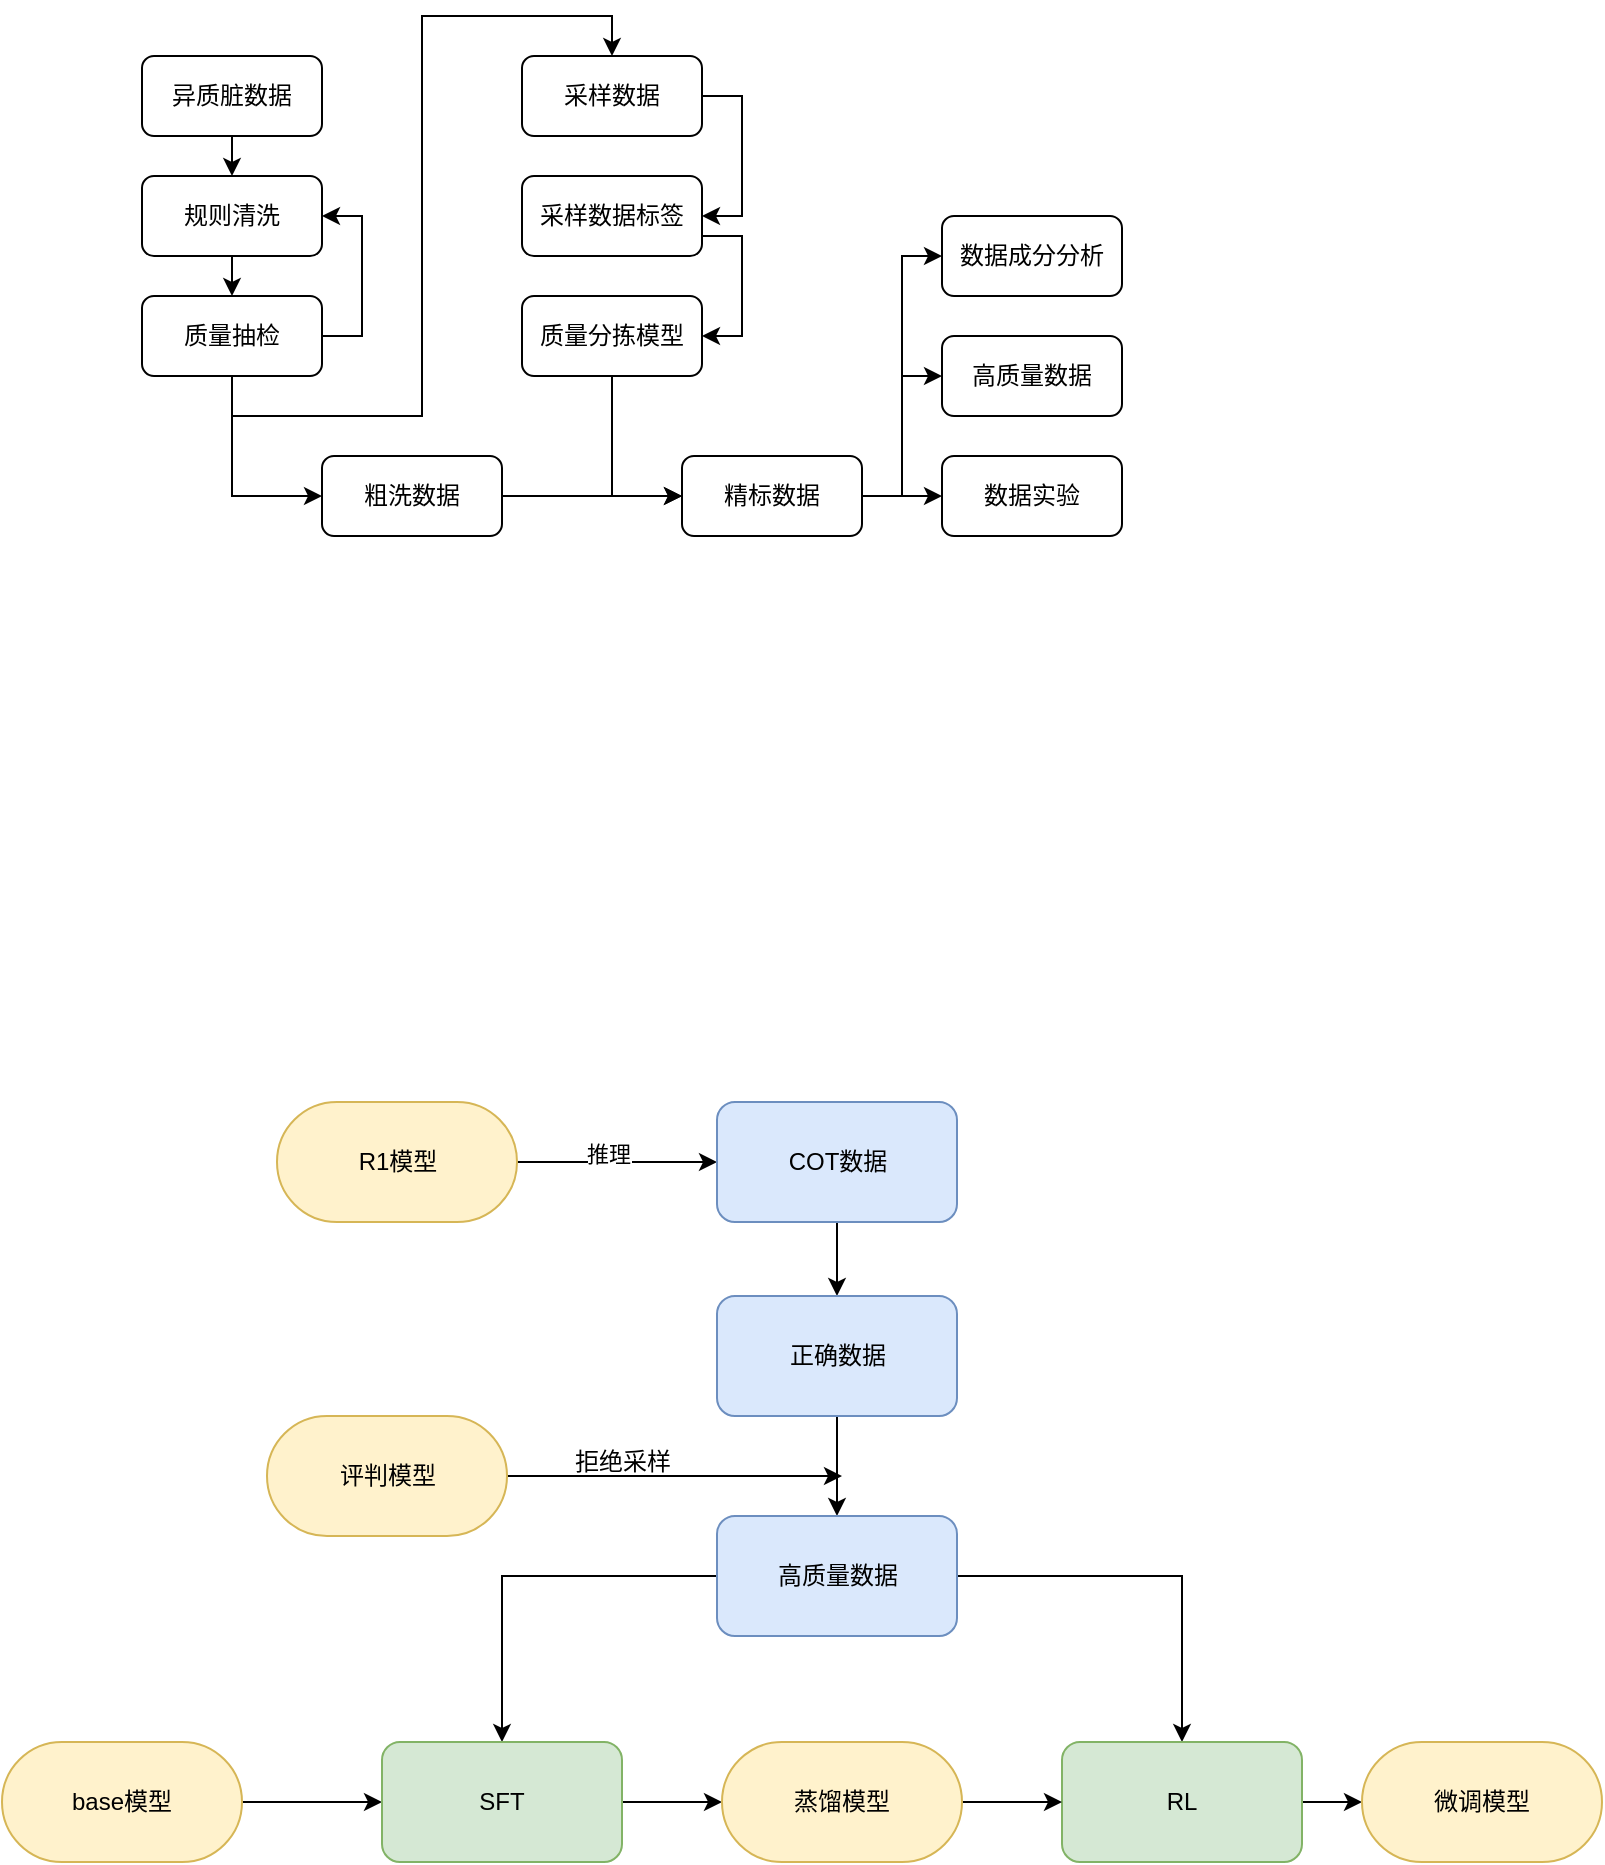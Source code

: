 <mxfile version="27.0.4">
  <diagram name="第 1 页" id="XSMXOZ8_Aq7owZjUp6Sq">
    <mxGraphModel dx="1554" dy="862" grid="0" gridSize="10" guides="1" tooltips="1" connect="1" arrows="1" fold="1" page="1" pageScale="1" pageWidth="827" pageHeight="1169" math="0" shadow="0">
      <root>
        <mxCell id="0" />
        <mxCell id="1" parent="0" />
        <mxCell id="MrBZPx8XThcq10ZSCv4b-15" style="edgeStyle=orthogonalEdgeStyle;rounded=0;orthogonalLoop=1;jettySize=auto;html=1;exitX=0.5;exitY=1;exitDx=0;exitDy=0;entryX=0.5;entryY=0;entryDx=0;entryDy=0;" parent="1" source="MrBZPx8XThcq10ZSCv4b-1" target="MrBZPx8XThcq10ZSCv4b-4" edge="1">
          <mxGeometry relative="1" as="geometry" />
        </mxCell>
        <mxCell id="MrBZPx8XThcq10ZSCv4b-1" value="异质脏数据" style="rounded=1;whiteSpace=wrap;html=1;" parent="1" vertex="1">
          <mxGeometry x="80" y="40" width="90" height="40" as="geometry" />
        </mxCell>
        <mxCell id="MrBZPx8XThcq10ZSCv4b-16" style="edgeStyle=orthogonalEdgeStyle;rounded=0;orthogonalLoop=1;jettySize=auto;html=1;exitX=0.5;exitY=1;exitDx=0;exitDy=0;entryX=0.5;entryY=0;entryDx=0;entryDy=0;" parent="1" source="MrBZPx8XThcq10ZSCv4b-4" target="MrBZPx8XThcq10ZSCv4b-5" edge="1">
          <mxGeometry relative="1" as="geometry" />
        </mxCell>
        <mxCell id="MrBZPx8XThcq10ZSCv4b-4" value="规则清洗" style="rounded=1;whiteSpace=wrap;html=1;" parent="1" vertex="1">
          <mxGeometry x="80" y="100" width="90" height="40" as="geometry" />
        </mxCell>
        <mxCell id="MrBZPx8XThcq10ZSCv4b-14" style="edgeStyle=orthogonalEdgeStyle;rounded=0;orthogonalLoop=1;jettySize=auto;html=1;exitX=1;exitY=0.5;exitDx=0;exitDy=0;entryX=1;entryY=0.5;entryDx=0;entryDy=0;" parent="1" source="MrBZPx8XThcq10ZSCv4b-5" target="MrBZPx8XThcq10ZSCv4b-4" edge="1">
          <mxGeometry relative="1" as="geometry" />
        </mxCell>
        <mxCell id="MrBZPx8XThcq10ZSCv4b-17" style="edgeStyle=orthogonalEdgeStyle;rounded=0;orthogonalLoop=1;jettySize=auto;html=1;exitX=0.5;exitY=1;exitDx=0;exitDy=0;entryX=0;entryY=0.5;entryDx=0;entryDy=0;" parent="1" source="MrBZPx8XThcq10ZSCv4b-5" target="MrBZPx8XThcq10ZSCv4b-9" edge="1">
          <mxGeometry relative="1" as="geometry" />
        </mxCell>
        <mxCell id="MrBZPx8XThcq10ZSCv4b-19" style="edgeStyle=orthogonalEdgeStyle;rounded=0;orthogonalLoop=1;jettySize=auto;html=1;exitX=0.5;exitY=1;exitDx=0;exitDy=0;entryX=0.5;entryY=0;entryDx=0;entryDy=0;" parent="1" source="MrBZPx8XThcq10ZSCv4b-5" target="MrBZPx8XThcq10ZSCv4b-6" edge="1">
          <mxGeometry relative="1" as="geometry" />
        </mxCell>
        <mxCell id="MrBZPx8XThcq10ZSCv4b-5" value="质量抽检" style="rounded=1;whiteSpace=wrap;html=1;" parent="1" vertex="1">
          <mxGeometry x="80" y="160" width="90" height="40" as="geometry" />
        </mxCell>
        <mxCell id="MrBZPx8XThcq10ZSCv4b-20" style="edgeStyle=orthogonalEdgeStyle;rounded=0;orthogonalLoop=1;jettySize=auto;html=1;exitX=1;exitY=0.5;exitDx=0;exitDy=0;entryX=1;entryY=0.5;entryDx=0;entryDy=0;" parent="1" source="MrBZPx8XThcq10ZSCv4b-6" target="MrBZPx8XThcq10ZSCv4b-7" edge="1">
          <mxGeometry relative="1" as="geometry" />
        </mxCell>
        <mxCell id="MrBZPx8XThcq10ZSCv4b-6" value="采样数据" style="rounded=1;whiteSpace=wrap;html=1;" parent="1" vertex="1">
          <mxGeometry x="270" y="40" width="90" height="40" as="geometry" />
        </mxCell>
        <mxCell id="MrBZPx8XThcq10ZSCv4b-21" style="edgeStyle=orthogonalEdgeStyle;rounded=0;orthogonalLoop=1;jettySize=auto;html=1;exitX=1;exitY=0.75;exitDx=0;exitDy=0;entryX=1;entryY=0.5;entryDx=0;entryDy=0;" parent="1" source="MrBZPx8XThcq10ZSCv4b-7" target="MrBZPx8XThcq10ZSCv4b-8" edge="1">
          <mxGeometry relative="1" as="geometry" />
        </mxCell>
        <mxCell id="MrBZPx8XThcq10ZSCv4b-7" value="采样数据标签" style="rounded=1;whiteSpace=wrap;html=1;" parent="1" vertex="1">
          <mxGeometry x="270" y="100" width="90" height="40" as="geometry" />
        </mxCell>
        <mxCell id="MrBZPx8XThcq10ZSCv4b-22" style="edgeStyle=orthogonalEdgeStyle;rounded=0;orthogonalLoop=1;jettySize=auto;html=1;exitX=0.5;exitY=1;exitDx=0;exitDy=0;entryX=0;entryY=0.5;entryDx=0;entryDy=0;" parent="1" source="MrBZPx8XThcq10ZSCv4b-8" target="MrBZPx8XThcq10ZSCv4b-10" edge="1">
          <mxGeometry relative="1" as="geometry" />
        </mxCell>
        <mxCell id="MrBZPx8XThcq10ZSCv4b-8" value="质量分拣模型" style="rounded=1;whiteSpace=wrap;html=1;" parent="1" vertex="1">
          <mxGeometry x="270" y="160" width="90" height="40" as="geometry" />
        </mxCell>
        <mxCell id="MrBZPx8XThcq10ZSCv4b-18" style="edgeStyle=orthogonalEdgeStyle;rounded=0;orthogonalLoop=1;jettySize=auto;html=1;exitX=1;exitY=0.5;exitDx=0;exitDy=0;" parent="1" source="MrBZPx8XThcq10ZSCv4b-9" target="MrBZPx8XThcq10ZSCv4b-10" edge="1">
          <mxGeometry relative="1" as="geometry" />
        </mxCell>
        <mxCell id="MrBZPx8XThcq10ZSCv4b-9" value="粗洗数据" style="rounded=1;whiteSpace=wrap;html=1;" parent="1" vertex="1">
          <mxGeometry x="170" y="240" width="90" height="40" as="geometry" />
        </mxCell>
        <mxCell id="MrBZPx8XThcq10ZSCv4b-23" style="edgeStyle=orthogonalEdgeStyle;rounded=0;orthogonalLoop=1;jettySize=auto;html=1;exitX=1;exitY=0.5;exitDx=0;exitDy=0;entryX=0;entryY=0.5;entryDx=0;entryDy=0;" parent="1" source="MrBZPx8XThcq10ZSCv4b-10" target="MrBZPx8XThcq10ZSCv4b-11" edge="1">
          <mxGeometry relative="1" as="geometry" />
        </mxCell>
        <mxCell id="MrBZPx8XThcq10ZSCv4b-24" style="edgeStyle=orthogonalEdgeStyle;rounded=0;orthogonalLoop=1;jettySize=auto;html=1;exitX=1;exitY=0.5;exitDx=0;exitDy=0;entryX=0;entryY=0.5;entryDx=0;entryDy=0;" parent="1" source="MrBZPx8XThcq10ZSCv4b-10" target="MrBZPx8XThcq10ZSCv4b-12" edge="1">
          <mxGeometry relative="1" as="geometry" />
        </mxCell>
        <mxCell id="MrBZPx8XThcq10ZSCv4b-25" style="edgeStyle=orthogonalEdgeStyle;rounded=0;orthogonalLoop=1;jettySize=auto;html=1;exitX=1;exitY=0.5;exitDx=0;exitDy=0;entryX=0;entryY=0.5;entryDx=0;entryDy=0;" parent="1" source="MrBZPx8XThcq10ZSCv4b-10" target="MrBZPx8XThcq10ZSCv4b-13" edge="1">
          <mxGeometry relative="1" as="geometry" />
        </mxCell>
        <mxCell id="MrBZPx8XThcq10ZSCv4b-10" value="精标数据" style="rounded=1;whiteSpace=wrap;html=1;" parent="1" vertex="1">
          <mxGeometry x="350" y="240" width="90" height="40" as="geometry" />
        </mxCell>
        <mxCell id="MrBZPx8XThcq10ZSCv4b-11" value="数据成分分析" style="rounded=1;whiteSpace=wrap;html=1;" parent="1" vertex="1">
          <mxGeometry x="480" y="120" width="90" height="40" as="geometry" />
        </mxCell>
        <mxCell id="MrBZPx8XThcq10ZSCv4b-12" value="高质量数据" style="rounded=1;whiteSpace=wrap;html=1;" parent="1" vertex="1">
          <mxGeometry x="480" y="180" width="90" height="40" as="geometry" />
        </mxCell>
        <mxCell id="MrBZPx8XThcq10ZSCv4b-13" value="数据实验" style="rounded=1;whiteSpace=wrap;html=1;" parent="1" vertex="1">
          <mxGeometry x="480" y="240" width="90" height="40" as="geometry" />
        </mxCell>
        <mxCell id="vioO3jdRLNqgJ97knUN3-20" style="edgeStyle=orthogonalEdgeStyle;rounded=0;orthogonalLoop=1;jettySize=auto;html=1;exitX=1;exitY=0.5;exitDx=0;exitDy=0;entryX=0;entryY=0.5;entryDx=0;entryDy=0;" edge="1" parent="1" source="vioO3jdRLNqgJ97knUN3-1" target="vioO3jdRLNqgJ97knUN3-2">
          <mxGeometry relative="1" as="geometry" />
        </mxCell>
        <mxCell id="vioO3jdRLNqgJ97knUN3-21" value="推理" style="edgeLabel;html=1;align=center;verticalAlign=middle;resizable=0;points=[];" vertex="1" connectable="0" parent="vioO3jdRLNqgJ97knUN3-20">
          <mxGeometry x="-0.09" y="4" relative="1" as="geometry">
            <mxPoint as="offset" />
          </mxGeometry>
        </mxCell>
        <mxCell id="vioO3jdRLNqgJ97knUN3-1" value="R1模型" style="rounded=1;whiteSpace=wrap;html=1;arcSize=50;fillColor=#fff2cc;strokeColor=#d6b656;" vertex="1" parent="1">
          <mxGeometry x="147.5" y="563" width="120" height="60" as="geometry" />
        </mxCell>
        <mxCell id="vioO3jdRLNqgJ97knUN3-4" value="" style="edgeStyle=orthogonalEdgeStyle;rounded=0;orthogonalLoop=1;jettySize=auto;html=1;" edge="1" parent="1" source="vioO3jdRLNqgJ97knUN3-2" target="vioO3jdRLNqgJ97knUN3-3">
          <mxGeometry relative="1" as="geometry" />
        </mxCell>
        <mxCell id="vioO3jdRLNqgJ97knUN3-2" value="COT数据" style="rounded=1;whiteSpace=wrap;html=1;fillColor=#dae8fc;strokeColor=#6c8ebf;" vertex="1" parent="1">
          <mxGeometry x="367.5" y="563" width="120" height="60" as="geometry" />
        </mxCell>
        <mxCell id="vioO3jdRLNqgJ97knUN3-6" value="" style="edgeStyle=orthogonalEdgeStyle;rounded=0;orthogonalLoop=1;jettySize=auto;html=1;" edge="1" parent="1" source="vioO3jdRLNqgJ97knUN3-3" target="vioO3jdRLNqgJ97knUN3-5">
          <mxGeometry relative="1" as="geometry" />
        </mxCell>
        <mxCell id="vioO3jdRLNqgJ97knUN3-3" value="正确数据" style="whiteSpace=wrap;html=1;rounded=1;fillColor=#dae8fc;strokeColor=#6c8ebf;" vertex="1" parent="1">
          <mxGeometry x="367.5" y="660" width="120" height="60" as="geometry" />
        </mxCell>
        <mxCell id="vioO3jdRLNqgJ97knUN3-17" style="edgeStyle=orthogonalEdgeStyle;rounded=0;orthogonalLoop=1;jettySize=auto;html=1;exitX=0;exitY=0.5;exitDx=0;exitDy=0;entryX=0.5;entryY=0;entryDx=0;entryDy=0;" edge="1" parent="1" source="vioO3jdRLNqgJ97knUN3-5" target="vioO3jdRLNqgJ97knUN3-9">
          <mxGeometry relative="1" as="geometry" />
        </mxCell>
        <mxCell id="vioO3jdRLNqgJ97knUN3-18" style="edgeStyle=orthogonalEdgeStyle;rounded=0;orthogonalLoop=1;jettySize=auto;html=1;exitX=1;exitY=0.5;exitDx=0;exitDy=0;entryX=0.5;entryY=0;entryDx=0;entryDy=0;" edge="1" parent="1" source="vioO3jdRLNqgJ97knUN3-5" target="vioO3jdRLNqgJ97knUN3-10">
          <mxGeometry relative="1" as="geometry" />
        </mxCell>
        <mxCell id="vioO3jdRLNqgJ97knUN3-5" value="高质量数据" style="whiteSpace=wrap;html=1;rounded=1;fillColor=#dae8fc;strokeColor=#6c8ebf;" vertex="1" parent="1">
          <mxGeometry x="367.5" y="770" width="120" height="60" as="geometry" />
        </mxCell>
        <mxCell id="vioO3jdRLNqgJ97knUN3-19" style="edgeStyle=orthogonalEdgeStyle;rounded=0;orthogonalLoop=1;jettySize=auto;html=1;exitX=1;exitY=0.5;exitDx=0;exitDy=0;" edge="1" parent="1" source="vioO3jdRLNqgJ97knUN3-7">
          <mxGeometry relative="1" as="geometry">
            <mxPoint x="430" y="750" as="targetPoint" />
          </mxGeometry>
        </mxCell>
        <mxCell id="vioO3jdRLNqgJ97knUN3-7" value="评判模型" style="rounded=1;whiteSpace=wrap;html=1;arcSize=50;fillColor=#fff2cc;strokeColor=#d6b656;" vertex="1" parent="1">
          <mxGeometry x="142.5" y="720" width="120" height="60" as="geometry" />
        </mxCell>
        <mxCell id="vioO3jdRLNqgJ97knUN3-12" style="edgeStyle=orthogonalEdgeStyle;rounded=0;orthogonalLoop=1;jettySize=auto;html=1;entryX=0;entryY=0.5;entryDx=0;entryDy=0;" edge="1" parent="1" source="vioO3jdRLNqgJ97knUN3-8" target="vioO3jdRLNqgJ97knUN3-9">
          <mxGeometry relative="1" as="geometry" />
        </mxCell>
        <mxCell id="vioO3jdRLNqgJ97knUN3-8" value="base模型" style="rounded=1;whiteSpace=wrap;html=1;arcSize=50;fillColor=#fff2cc;strokeColor=#d6b656;" vertex="1" parent="1">
          <mxGeometry x="10" y="883" width="120" height="60" as="geometry" />
        </mxCell>
        <mxCell id="vioO3jdRLNqgJ97knUN3-13" style="edgeStyle=orthogonalEdgeStyle;rounded=0;orthogonalLoop=1;jettySize=auto;html=1;exitX=1;exitY=0.5;exitDx=0;exitDy=0;entryX=0;entryY=0.5;entryDx=0;entryDy=0;" edge="1" parent="1" source="vioO3jdRLNqgJ97knUN3-9" target="vioO3jdRLNqgJ97knUN3-11">
          <mxGeometry relative="1" as="geometry" />
        </mxCell>
        <mxCell id="vioO3jdRLNqgJ97knUN3-9" value="SFT" style="whiteSpace=wrap;html=1;rounded=1;fillColor=#d5e8d4;strokeColor=#82b366;" vertex="1" parent="1">
          <mxGeometry x="200" y="883" width="120" height="60" as="geometry" />
        </mxCell>
        <mxCell id="vioO3jdRLNqgJ97knUN3-16" style="edgeStyle=orthogonalEdgeStyle;rounded=0;orthogonalLoop=1;jettySize=auto;html=1;exitX=1;exitY=0.5;exitDx=0;exitDy=0;entryX=0;entryY=0.5;entryDx=0;entryDy=0;" edge="1" parent="1" source="vioO3jdRLNqgJ97knUN3-10" target="vioO3jdRLNqgJ97knUN3-15">
          <mxGeometry relative="1" as="geometry" />
        </mxCell>
        <mxCell id="vioO3jdRLNqgJ97knUN3-10" value="RL" style="whiteSpace=wrap;html=1;rounded=1;fillColor=#d5e8d4;strokeColor=#82b366;" vertex="1" parent="1">
          <mxGeometry x="540" y="883" width="120" height="60" as="geometry" />
        </mxCell>
        <mxCell id="vioO3jdRLNqgJ97knUN3-14" style="edgeStyle=orthogonalEdgeStyle;rounded=0;orthogonalLoop=1;jettySize=auto;html=1;exitX=1;exitY=0.5;exitDx=0;exitDy=0;entryX=0;entryY=0.5;entryDx=0;entryDy=0;" edge="1" parent="1" source="vioO3jdRLNqgJ97knUN3-11" target="vioO3jdRLNqgJ97knUN3-10">
          <mxGeometry relative="1" as="geometry" />
        </mxCell>
        <mxCell id="vioO3jdRLNqgJ97knUN3-11" value="蒸馏模型" style="rounded=1;whiteSpace=wrap;html=1;arcSize=50;fillColor=#fff2cc;strokeColor=#d6b656;" vertex="1" parent="1">
          <mxGeometry x="370" y="883" width="120" height="60" as="geometry" />
        </mxCell>
        <mxCell id="vioO3jdRLNqgJ97knUN3-15" value="微调模型" style="rounded=1;whiteSpace=wrap;html=1;arcSize=50;fillColor=#fff2cc;strokeColor=#d6b656;" vertex="1" parent="1">
          <mxGeometry x="690" y="883" width="120" height="60" as="geometry" />
        </mxCell>
        <mxCell id="vioO3jdRLNqgJ97knUN3-22" value="拒绝采样" style="text;html=1;align=center;verticalAlign=middle;resizable=0;points=[];autosize=1;strokeColor=none;fillColor=none;" vertex="1" parent="1">
          <mxGeometry x="285" y="728" width="70" height="30" as="geometry" />
        </mxCell>
      </root>
    </mxGraphModel>
  </diagram>
</mxfile>
